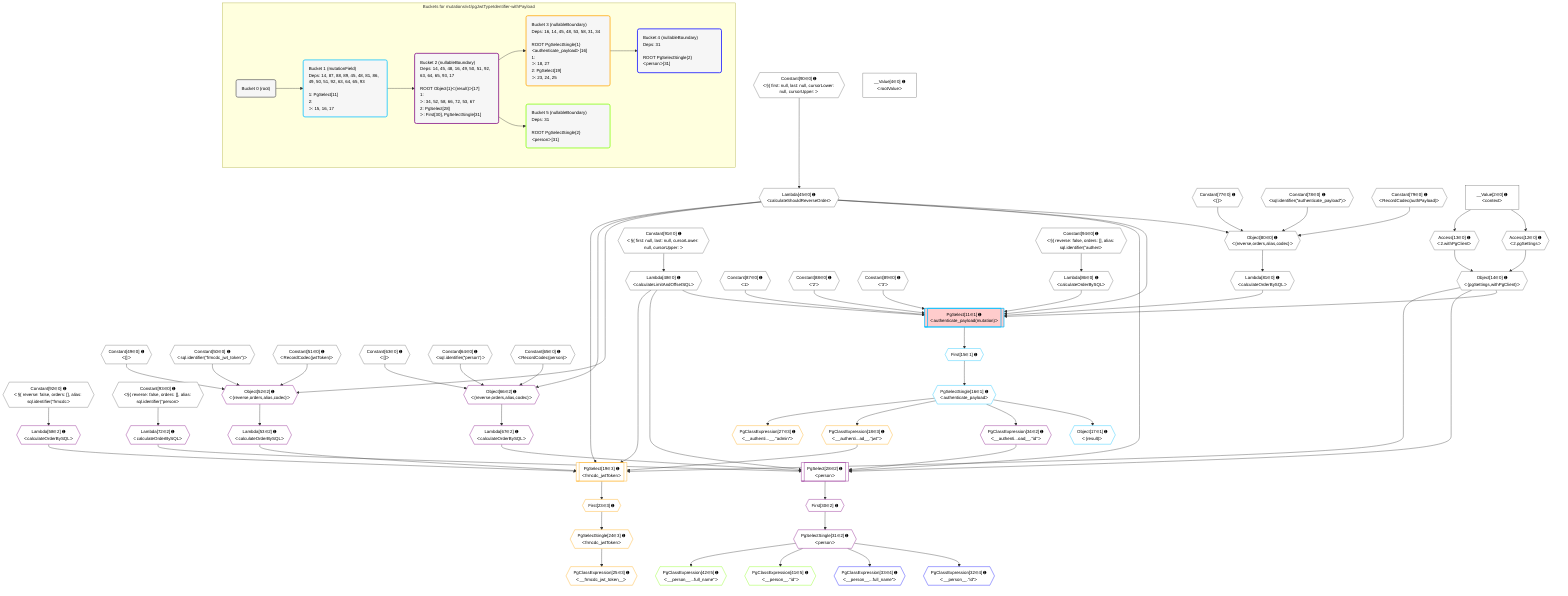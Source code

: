 %%{init: {'themeVariables': { 'fontSize': '12px'}}}%%
graph TD
    classDef path fill:#eee,stroke:#000,color:#000
    classDef plan fill:#fff,stroke-width:1px,color:#000
    classDef itemplan fill:#fff,stroke-width:2px,color:#000
    classDef unbatchedplan fill:#dff,stroke-width:1px,color:#000
    classDef sideeffectplan fill:#fcc,stroke-width:2px,color:#000
    classDef bucket fill:#f6f6f6,color:#000,stroke-width:2px,text-align:left


    %% plan dependencies
    Object80{{"Object[80∈0] ➊<br />ᐸ{reverse,orders,alias,codec}ᐳ"}}:::plan
    Lambda45{{"Lambda[45∈0] ➊<br />ᐸcalculateShouldReverseOrderᐳ"}}:::plan
    Constant77{{"Constant[77∈0] ➊<br />ᐸ[]ᐳ"}}:::plan
    Constant78{{"Constant[78∈0] ➊<br />ᐸsql.identifier(”authenticate_payload”)ᐳ"}}:::plan
    Constant79{{"Constant[79∈0] ➊<br />ᐸRecordCodec(authPayload)ᐳ"}}:::plan
    Lambda45 & Constant77 & Constant78 & Constant79 --> Object80
    Object14{{"Object[14∈0] ➊<br />ᐸ{pgSettings,withPgClient}ᐳ"}}:::plan
    Access12{{"Access[12∈0] ➊<br />ᐸ2.pgSettingsᐳ"}}:::plan
    Access13{{"Access[13∈0] ➊<br />ᐸ2.withPgClientᐳ"}}:::plan
    Access12 & Access13 --> Object14
    __Value2["__Value[2∈0] ➊<br />ᐸcontextᐳ"]:::plan
    __Value2 --> Access12
    __Value2 --> Access13
    Constant90{{"Constant[90∈0] ➊<br />ᐸ§{ first: null, last: null, cursorLower: null, cursorUpper: ᐳ"}}:::plan
    Constant90 --> Lambda45
    Lambda48{{"Lambda[48∈0] ➊<br />ᐸcalculateLimitAndOffsetSQLᐳ"}}:::plan
    Constant91{{"Constant[91∈0] ➊<br />ᐸ§{ first: null, last: null, cursorLower: null, cursorUpper: ᐳ"}}:::plan
    Constant91 --> Lambda48
    Lambda81{{"Lambda[81∈0] ➊<br />ᐸcalculateOrderBySQLᐳ"}}:::plan
    Object80 --> Lambda81
    Lambda86{{"Lambda[86∈0] ➊<br />ᐸcalculateOrderBySQLᐳ"}}:::plan
    Constant94{{"Constant[94∈0] ➊<br />ᐸ§{ reverse: false, orders: [], alias: sql.identifier(”authenᐳ"}}:::plan
    Constant94 --> Lambda86
    __Value4["__Value[4∈0] ➊<br />ᐸrootValueᐳ"]:::plan
    Constant49{{"Constant[49∈0] ➊<br />ᐸ[]ᐳ"}}:::plan
    Constant50{{"Constant[50∈0] ➊<br />ᐸsql.identifier(”frmcdc_jwt_token”)ᐳ"}}:::plan
    Constant51{{"Constant[51∈0] ➊<br />ᐸRecordCodec(jwtToken)ᐳ"}}:::plan
    Constant63{{"Constant[63∈0] ➊<br />ᐸ[]ᐳ"}}:::plan
    Constant64{{"Constant[64∈0] ➊<br />ᐸsql.identifier(”person”)ᐳ"}}:::plan
    Constant65{{"Constant[65∈0] ➊<br />ᐸRecordCodec(person)ᐳ"}}:::plan
    Constant87{{"Constant[87∈0] ➊<br />ᐸ1ᐳ"}}:::plan
    Constant88{{"Constant[88∈0] ➊<br />ᐸ'2'ᐳ"}}:::plan
    Constant89{{"Constant[89∈0] ➊<br />ᐸ'3'ᐳ"}}:::plan
    Constant92{{"Constant[92∈0] ➊<br />ᐸ§{ reverse: false, orders: [], alias: sql.identifier(”frmcdcᐳ"}}:::plan
    Constant93{{"Constant[93∈0] ➊<br />ᐸ§{ reverse: false, orders: [], alias: sql.identifier(”personᐳ"}}:::plan
    PgSelect11[["PgSelect[11∈1] ➊<br />ᐸauthenticate_payload(mutation)ᐳ"]]:::sideeffectplan
    Object14 & Constant87 & Constant88 & Constant89 & Lambda45 & Lambda48 & Lambda81 & Lambda86 --> PgSelect11
    First15{{"First[15∈1] ➊"}}:::plan
    PgSelect11 --> First15
    PgSelectSingle16{{"PgSelectSingle[16∈1] ➊<br />ᐸauthenticate_payloadᐳ"}}:::plan
    First15 --> PgSelectSingle16
    Object17{{"Object[17∈1] ➊<br />ᐸ{result}ᐳ"}}:::plan
    PgSelectSingle16 --> Object17
    PgSelect28[["PgSelect[28∈2] ➊<br />ᐸpersonᐳ"]]:::plan
    PgClassExpression34{{"PgClassExpression[34∈2] ➊<br />ᐸ__authenti...oad__.”id”ᐳ"}}:::plan
    Lambda67{{"Lambda[67∈2] ➊<br />ᐸcalculateOrderBySQLᐳ"}}:::plan
    Lambda72{{"Lambda[72∈2] ➊<br />ᐸcalculateOrderBySQLᐳ"}}:::plan
    Object14 & PgClassExpression34 & Lambda45 & Lambda48 & Lambda67 & Lambda72 --> PgSelect28
    Object52{{"Object[52∈2] ➊<br />ᐸ{reverse,orders,alias,codec}ᐳ"}}:::plan
    Lambda45 & Constant49 & Constant50 & Constant51 --> Object52
    Object66{{"Object[66∈2] ➊<br />ᐸ{reverse,orders,alias,codec}ᐳ"}}:::plan
    Lambda45 & Constant63 & Constant64 & Constant65 --> Object66
    First30{{"First[30∈2] ➊"}}:::plan
    PgSelect28 --> First30
    PgSelectSingle31{{"PgSelectSingle[31∈2] ➊<br />ᐸpersonᐳ"}}:::plan
    First30 --> PgSelectSingle31
    PgSelectSingle16 --> PgClassExpression34
    Lambda53{{"Lambda[53∈2] ➊<br />ᐸcalculateOrderBySQLᐳ"}}:::plan
    Object52 --> Lambda53
    Lambda58{{"Lambda[58∈2] ➊<br />ᐸcalculateOrderBySQLᐳ"}}:::plan
    Constant92 --> Lambda58
    Object66 --> Lambda67
    Constant93 --> Lambda72
    PgSelect19[["PgSelect[19∈3] ➊<br />ᐸfrmcdc_jwtTokenᐳ"]]:::plan
    PgClassExpression18{{"PgClassExpression[18∈3] ➊<br />ᐸ__authenti...ad__.”jwt”ᐳ"}}:::plan
    Object14 & PgClassExpression18 & Lambda45 & Lambda48 & Lambda53 & Lambda58 --> PgSelect19
    PgSelectSingle16 --> PgClassExpression18
    First23{{"First[23∈3] ➊"}}:::plan
    PgSelect19 --> First23
    PgSelectSingle24{{"PgSelectSingle[24∈3] ➊<br />ᐸfrmcdc_jwtTokenᐳ"}}:::plan
    First23 --> PgSelectSingle24
    PgClassExpression25{{"PgClassExpression[25∈3] ➊<br />ᐸ__frmcdc_jwt_token__ᐳ"}}:::plan
    PgSelectSingle24 --> PgClassExpression25
    PgClassExpression27{{"PgClassExpression[27∈3] ➊<br />ᐸ__authenti...__.”admin”ᐳ"}}:::plan
    PgSelectSingle16 --> PgClassExpression27
    PgClassExpression32{{"PgClassExpression[32∈4] ➊<br />ᐸ__person__.”id”ᐳ"}}:::plan
    PgSelectSingle31 --> PgClassExpression32
    PgClassExpression33{{"PgClassExpression[33∈4] ➊<br />ᐸ__person__...full_name”ᐳ"}}:::plan
    PgSelectSingle31 --> PgClassExpression33
    PgClassExpression41{{"PgClassExpression[41∈5] ➊<br />ᐸ__person__.”id”ᐳ"}}:::plan
    PgSelectSingle31 --> PgClassExpression41
    PgClassExpression42{{"PgClassExpression[42∈5] ➊<br />ᐸ__person__...full_name”ᐳ"}}:::plan
    PgSelectSingle31 --> PgClassExpression42

    %% define steps

    subgraph "Buckets for mutations/v4/pgJwtTypeIdentifier-withPayload"
    Bucket0("Bucket 0 (root)"):::bucket
    classDef bucket0 stroke:#696969
    class Bucket0,__Value2,__Value4,Access12,Access13,Object14,Lambda45,Lambda48,Constant49,Constant50,Constant51,Constant63,Constant64,Constant65,Constant77,Constant78,Constant79,Object80,Lambda81,Lambda86,Constant87,Constant88,Constant89,Constant90,Constant91,Constant92,Constant93,Constant94 bucket0
    Bucket1("Bucket 1 (mutationField)<br />Deps: 14, 87, 88, 89, 45, 48, 81, 86, 49, 50, 51, 92, 63, 64, 65, 93<br /><br />1: PgSelect[11]<br />2: <br />ᐳ: 15, 16, 17"):::bucket
    classDef bucket1 stroke:#00bfff
    class Bucket1,PgSelect11,First15,PgSelectSingle16,Object17 bucket1
    Bucket2("Bucket 2 (nullableBoundary)<br />Deps: 14, 45, 48, 16, 49, 50, 51, 92, 63, 64, 65, 93, 17<br /><br />ROOT Object{1}ᐸ{result}ᐳ[17]<br />1: <br />ᐳ: 34, 52, 58, 66, 72, 53, 67<br />2: PgSelect[28]<br />ᐳ: First[30], PgSelectSingle[31]"):::bucket
    classDef bucket2 stroke:#7f007f
    class Bucket2,PgSelect28,First30,PgSelectSingle31,PgClassExpression34,Object52,Lambda53,Lambda58,Object66,Lambda67,Lambda72 bucket2
    Bucket3("Bucket 3 (nullableBoundary)<br />Deps: 16, 14, 45, 48, 53, 58, 31, 34<br /><br />ROOT PgSelectSingle{1}ᐸauthenticate_payloadᐳ[16]<br />1: <br />ᐳ: 18, 27<br />2: PgSelect[19]<br />ᐳ: 23, 24, 25"):::bucket
    classDef bucket3 stroke:#ffa500
    class Bucket3,PgClassExpression18,PgSelect19,First23,PgSelectSingle24,PgClassExpression25,PgClassExpression27 bucket3
    Bucket4("Bucket 4 (nullableBoundary)<br />Deps: 31<br /><br />ROOT PgSelectSingle{2}ᐸpersonᐳ[31]"):::bucket
    classDef bucket4 stroke:#0000ff
    class Bucket4,PgClassExpression32,PgClassExpression33 bucket4
    Bucket5("Bucket 5 (nullableBoundary)<br />Deps: 31<br /><br />ROOT PgSelectSingle{2}ᐸpersonᐳ[31]"):::bucket
    classDef bucket5 stroke:#7fff00
    class Bucket5,PgClassExpression41,PgClassExpression42 bucket5
    Bucket0 --> Bucket1
    Bucket1 --> Bucket2
    Bucket2 --> Bucket3 & Bucket5
    Bucket3 --> Bucket4
    end